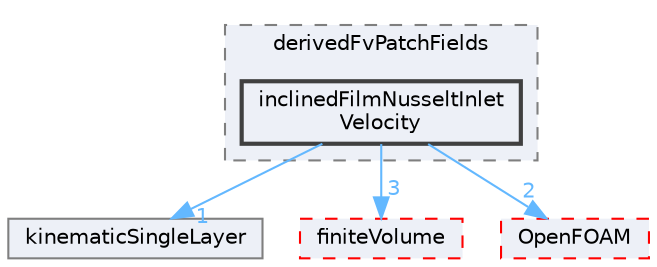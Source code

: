 digraph "src/regionModels/surfaceFilmModels/derivedFvPatchFields/inclinedFilmNusseltInletVelocity"
{
 // LATEX_PDF_SIZE
  bgcolor="transparent";
  edge [fontname=Helvetica,fontsize=10,labelfontname=Helvetica,labelfontsize=10];
  node [fontname=Helvetica,fontsize=10,shape=box,height=0.2,width=0.4];
  compound=true
  subgraph clusterdir_14c53c78ec2b5d882a56315f8bf4c443 {
    graph [ bgcolor="#edf0f7", pencolor="grey50", label="derivedFvPatchFields", fontname=Helvetica,fontsize=10 style="filled,dashed", URL="dir_14c53c78ec2b5d882a56315f8bf4c443.html",tooltip=""]
  dir_f85b0998d10481a4c6e046d62ec5bbc1 [label="inclinedFilmNusseltInlet\lVelocity", fillcolor="#edf0f7", color="grey25", style="filled,bold", URL="dir_f85b0998d10481a4c6e046d62ec5bbc1.html",tooltip=""];
  }
  dir_1c60e658c3548753b29433c6c9718fd3 [label="kinematicSingleLayer", fillcolor="#edf0f7", color="grey50", style="filled", URL="dir_1c60e658c3548753b29433c6c9718fd3.html",tooltip=""];
  dir_9bd15774b555cf7259a6fa18f99fe99b [label="finiteVolume", fillcolor="#edf0f7", color="red", style="filled,dashed", URL="dir_9bd15774b555cf7259a6fa18f99fe99b.html",tooltip=""];
  dir_c5473ff19b20e6ec4dfe5c310b3778a8 [label="OpenFOAM", fillcolor="#edf0f7", color="red", style="filled,dashed", URL="dir_c5473ff19b20e6ec4dfe5c310b3778a8.html",tooltip=""];
  dir_f85b0998d10481a4c6e046d62ec5bbc1->dir_1c60e658c3548753b29433c6c9718fd3 [headlabel="1", labeldistance=1.5 headhref="dir_001793_002026.html" href="dir_001793_002026.html" color="steelblue1" fontcolor="steelblue1"];
  dir_f85b0998d10481a4c6e046d62ec5bbc1->dir_9bd15774b555cf7259a6fa18f99fe99b [headlabel="3", labeldistance=1.5 headhref="dir_001793_001387.html" href="dir_001793_001387.html" color="steelblue1" fontcolor="steelblue1"];
  dir_f85b0998d10481a4c6e046d62ec5bbc1->dir_c5473ff19b20e6ec4dfe5c310b3778a8 [headlabel="2", labeldistance=1.5 headhref="dir_001793_002695.html" href="dir_001793_002695.html" color="steelblue1" fontcolor="steelblue1"];
}
